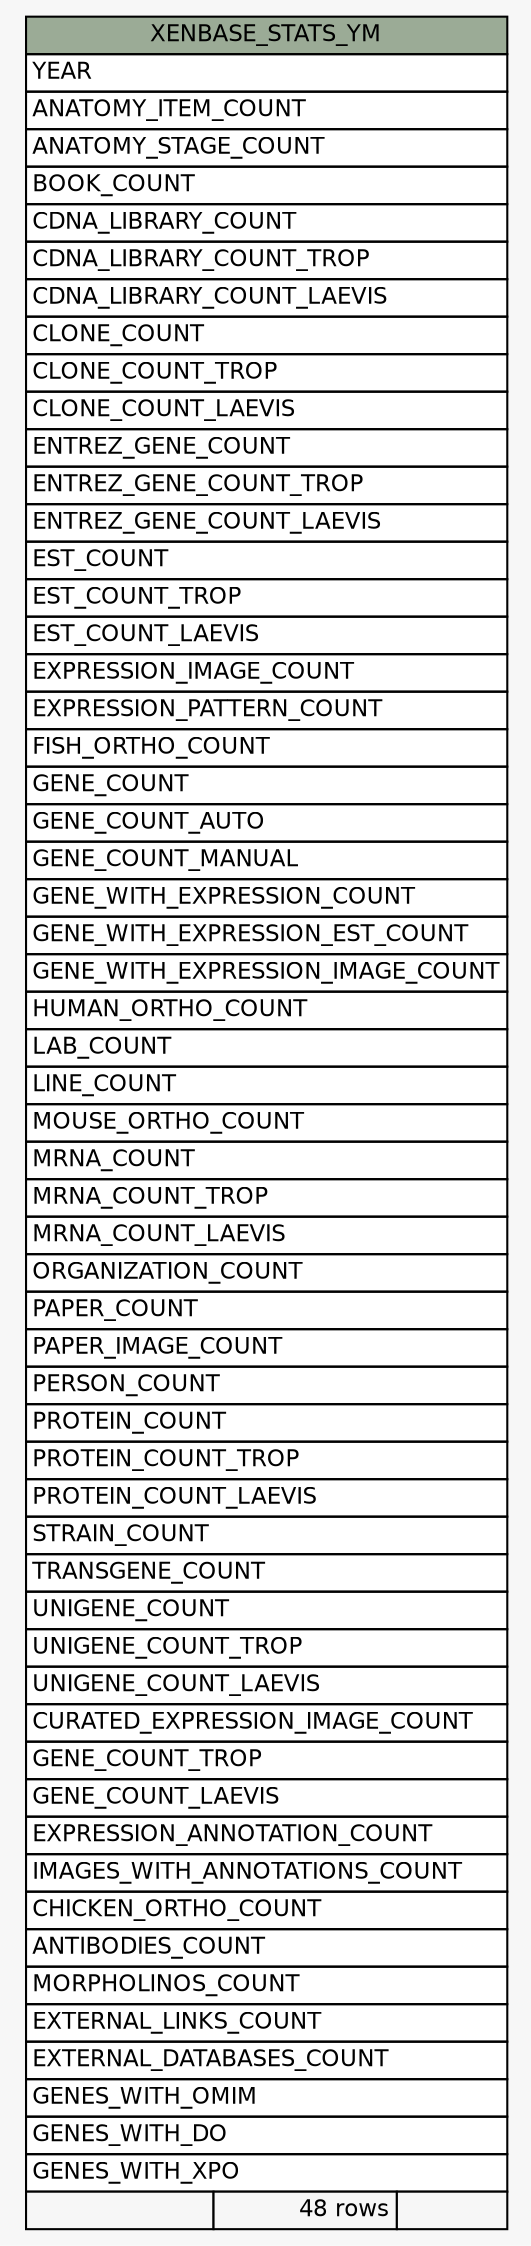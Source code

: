 // dot 2.38.0 on Windows 10 10.0
// SchemaSpy rev Unknown
digraph "XENBASE_STATS_YM" {
  graph [
    rankdir="RL"
    bgcolor="#f7f7f7"
    nodesep="0.18"
    ranksep="0.46"
    fontname="Helvetica"
    fontsize="11"
  ];
  node [
    fontname="Helvetica"
    fontsize="11"
    shape="plaintext"
  ];
  edge [
    arrowsize="0.8"
  ];
  "XENBASE_STATS_YM" [
    label=<
    <TABLE BORDER="0" CELLBORDER="1" CELLSPACING="0" BGCOLOR="#ffffff">
      <TR><TD COLSPAN="3" BGCOLOR="#9bab96" ALIGN="CENTER">XENBASE_STATS_YM</TD></TR>
      <TR><TD PORT="YEAR" COLSPAN="3" ALIGN="LEFT">YEAR</TD></TR>
      <TR><TD PORT="ANATOMY_ITEM_COUNT" COLSPAN="3" ALIGN="LEFT">ANATOMY_ITEM_COUNT</TD></TR>
      <TR><TD PORT="ANATOMY_STAGE_COUNT" COLSPAN="3" ALIGN="LEFT">ANATOMY_STAGE_COUNT</TD></TR>
      <TR><TD PORT="BOOK_COUNT" COLSPAN="3" ALIGN="LEFT">BOOK_COUNT</TD></TR>
      <TR><TD PORT="CDNA_LIBRARY_COUNT" COLSPAN="3" ALIGN="LEFT">CDNA_LIBRARY_COUNT</TD></TR>
      <TR><TD PORT="CDNA_LIBRARY_COUNT_TROP" COLSPAN="3" ALIGN="LEFT">CDNA_LIBRARY_COUNT_TROP</TD></TR>
      <TR><TD PORT="CDNA_LIBRARY_COUNT_LAEVIS" COLSPAN="3" ALIGN="LEFT">CDNA_LIBRARY_COUNT_LAEVIS</TD></TR>
      <TR><TD PORT="CLONE_COUNT" COLSPAN="3" ALIGN="LEFT">CLONE_COUNT</TD></TR>
      <TR><TD PORT="CLONE_COUNT_TROP" COLSPAN="3" ALIGN="LEFT">CLONE_COUNT_TROP</TD></TR>
      <TR><TD PORT="CLONE_COUNT_LAEVIS" COLSPAN="3" ALIGN="LEFT">CLONE_COUNT_LAEVIS</TD></TR>
      <TR><TD PORT="ENTREZ_GENE_COUNT" COLSPAN="3" ALIGN="LEFT">ENTREZ_GENE_COUNT</TD></TR>
      <TR><TD PORT="ENTREZ_GENE_COUNT_TROP" COLSPAN="3" ALIGN="LEFT">ENTREZ_GENE_COUNT_TROP</TD></TR>
      <TR><TD PORT="ENTREZ_GENE_COUNT_LAEVIS" COLSPAN="3" ALIGN="LEFT">ENTREZ_GENE_COUNT_LAEVIS</TD></TR>
      <TR><TD PORT="EST_COUNT" COLSPAN="3" ALIGN="LEFT">EST_COUNT</TD></TR>
      <TR><TD PORT="EST_COUNT_TROP" COLSPAN="3" ALIGN="LEFT">EST_COUNT_TROP</TD></TR>
      <TR><TD PORT="EST_COUNT_LAEVIS" COLSPAN="3" ALIGN="LEFT">EST_COUNT_LAEVIS</TD></TR>
      <TR><TD PORT="EXPRESSION_IMAGE_COUNT" COLSPAN="3" ALIGN="LEFT">EXPRESSION_IMAGE_COUNT</TD></TR>
      <TR><TD PORT="EXPRESSION_PATTERN_COUNT" COLSPAN="3" ALIGN="LEFT">EXPRESSION_PATTERN_COUNT</TD></TR>
      <TR><TD PORT="FISH_ORTHO_COUNT" COLSPAN="3" ALIGN="LEFT">FISH_ORTHO_COUNT</TD></TR>
      <TR><TD PORT="GENE_COUNT" COLSPAN="3" ALIGN="LEFT">GENE_COUNT</TD></TR>
      <TR><TD PORT="GENE_COUNT_AUTO" COLSPAN="3" ALIGN="LEFT">GENE_COUNT_AUTO</TD></TR>
      <TR><TD PORT="GENE_COUNT_MANUAL" COLSPAN="3" ALIGN="LEFT">GENE_COUNT_MANUAL</TD></TR>
      <TR><TD PORT="GENE_WITH_EXPRESSION_COUNT" COLSPAN="3" ALIGN="LEFT">GENE_WITH_EXPRESSION_COUNT</TD></TR>
      <TR><TD PORT="GENE_WITH_EXPRESSION_EST_COUNT" COLSPAN="3" ALIGN="LEFT">GENE_WITH_EXPRESSION_EST_COUNT</TD></TR>
      <TR><TD PORT="GENE_WITH_EXPRESSION_IMAGE_COUNT" COLSPAN="3" ALIGN="LEFT">GENE_WITH_EXPRESSION_IMAGE_COUNT</TD></TR>
      <TR><TD PORT="HUMAN_ORTHO_COUNT" COLSPAN="3" ALIGN="LEFT">HUMAN_ORTHO_COUNT</TD></TR>
      <TR><TD PORT="LAB_COUNT" COLSPAN="3" ALIGN="LEFT">LAB_COUNT</TD></TR>
      <TR><TD PORT="LINE_COUNT" COLSPAN="3" ALIGN="LEFT">LINE_COUNT</TD></TR>
      <TR><TD PORT="MOUSE_ORTHO_COUNT" COLSPAN="3" ALIGN="LEFT">MOUSE_ORTHO_COUNT</TD></TR>
      <TR><TD PORT="MRNA_COUNT" COLSPAN="3" ALIGN="LEFT">MRNA_COUNT</TD></TR>
      <TR><TD PORT="MRNA_COUNT_TROP" COLSPAN="3" ALIGN="LEFT">MRNA_COUNT_TROP</TD></TR>
      <TR><TD PORT="MRNA_COUNT_LAEVIS" COLSPAN="3" ALIGN="LEFT">MRNA_COUNT_LAEVIS</TD></TR>
      <TR><TD PORT="ORGANIZATION_COUNT" COLSPAN="3" ALIGN="LEFT">ORGANIZATION_COUNT</TD></TR>
      <TR><TD PORT="PAPER_COUNT" COLSPAN="3" ALIGN="LEFT">PAPER_COUNT</TD></TR>
      <TR><TD PORT="PAPER_IMAGE_COUNT" COLSPAN="3" ALIGN="LEFT">PAPER_IMAGE_COUNT</TD></TR>
      <TR><TD PORT="PERSON_COUNT" COLSPAN="3" ALIGN="LEFT">PERSON_COUNT</TD></TR>
      <TR><TD PORT="PROTEIN_COUNT" COLSPAN="3" ALIGN="LEFT">PROTEIN_COUNT</TD></TR>
      <TR><TD PORT="PROTEIN_COUNT_TROP" COLSPAN="3" ALIGN="LEFT">PROTEIN_COUNT_TROP</TD></TR>
      <TR><TD PORT="PROTEIN_COUNT_LAEVIS" COLSPAN="3" ALIGN="LEFT">PROTEIN_COUNT_LAEVIS</TD></TR>
      <TR><TD PORT="STRAIN_COUNT" COLSPAN="3" ALIGN="LEFT">STRAIN_COUNT</TD></TR>
      <TR><TD PORT="TRANSGENE_COUNT" COLSPAN="3" ALIGN="LEFT">TRANSGENE_COUNT</TD></TR>
      <TR><TD PORT="UNIGENE_COUNT" COLSPAN="3" ALIGN="LEFT">UNIGENE_COUNT</TD></TR>
      <TR><TD PORT="UNIGENE_COUNT_TROP" COLSPAN="3" ALIGN="LEFT">UNIGENE_COUNT_TROP</TD></TR>
      <TR><TD PORT="UNIGENE_COUNT_LAEVIS" COLSPAN="3" ALIGN="LEFT">UNIGENE_COUNT_LAEVIS</TD></TR>
      <TR><TD PORT="CURATED_EXPRESSION_IMAGE_COUNT" COLSPAN="3" ALIGN="LEFT">CURATED_EXPRESSION_IMAGE_COUNT</TD></TR>
      <TR><TD PORT="GENE_COUNT_TROP" COLSPAN="3" ALIGN="LEFT">GENE_COUNT_TROP</TD></TR>
      <TR><TD PORT="GENE_COUNT_LAEVIS" COLSPAN="3" ALIGN="LEFT">GENE_COUNT_LAEVIS</TD></TR>
      <TR><TD PORT="EXPRESSION_ANNOTATION_COUNT" COLSPAN="3" ALIGN="LEFT">EXPRESSION_ANNOTATION_COUNT</TD></TR>
      <TR><TD PORT="IMAGES_WITH_ANNOTATIONS_COUNT" COLSPAN="3" ALIGN="LEFT">IMAGES_WITH_ANNOTATIONS_COUNT</TD></TR>
      <TR><TD PORT="CHICKEN_ORTHO_COUNT" COLSPAN="3" ALIGN="LEFT">CHICKEN_ORTHO_COUNT</TD></TR>
      <TR><TD PORT="ANTIBODIES_COUNT" COLSPAN="3" ALIGN="LEFT">ANTIBODIES_COUNT</TD></TR>
      <TR><TD PORT="MORPHOLINOS_COUNT" COLSPAN="3" ALIGN="LEFT">MORPHOLINOS_COUNT</TD></TR>
      <TR><TD PORT="EXTERNAL_LINKS_COUNT" COLSPAN="3" ALIGN="LEFT">EXTERNAL_LINKS_COUNT</TD></TR>
      <TR><TD PORT="EXTERNAL_DATABASES_COUNT" COLSPAN="3" ALIGN="LEFT">EXTERNAL_DATABASES_COUNT</TD></TR>
      <TR><TD PORT="GENES_WITH_OMIM" COLSPAN="3" ALIGN="LEFT">GENES_WITH_OMIM</TD></TR>
      <TR><TD PORT="GENES_WITH_DO" COLSPAN="3" ALIGN="LEFT">GENES_WITH_DO</TD></TR>
      <TR><TD PORT="GENES_WITH_XPO" COLSPAN="3" ALIGN="LEFT">GENES_WITH_XPO</TD></TR>
      <TR><TD ALIGN="LEFT" BGCOLOR="#f7f7f7">  </TD><TD ALIGN="RIGHT" BGCOLOR="#f7f7f7">48 rows</TD><TD ALIGN="RIGHT" BGCOLOR="#f7f7f7">  </TD></TR>
    </TABLE>>
    URL="tables/XENBASE_STATS_YM.html"
    tooltip="XENBASE_STATS_YM"
  ];
}
